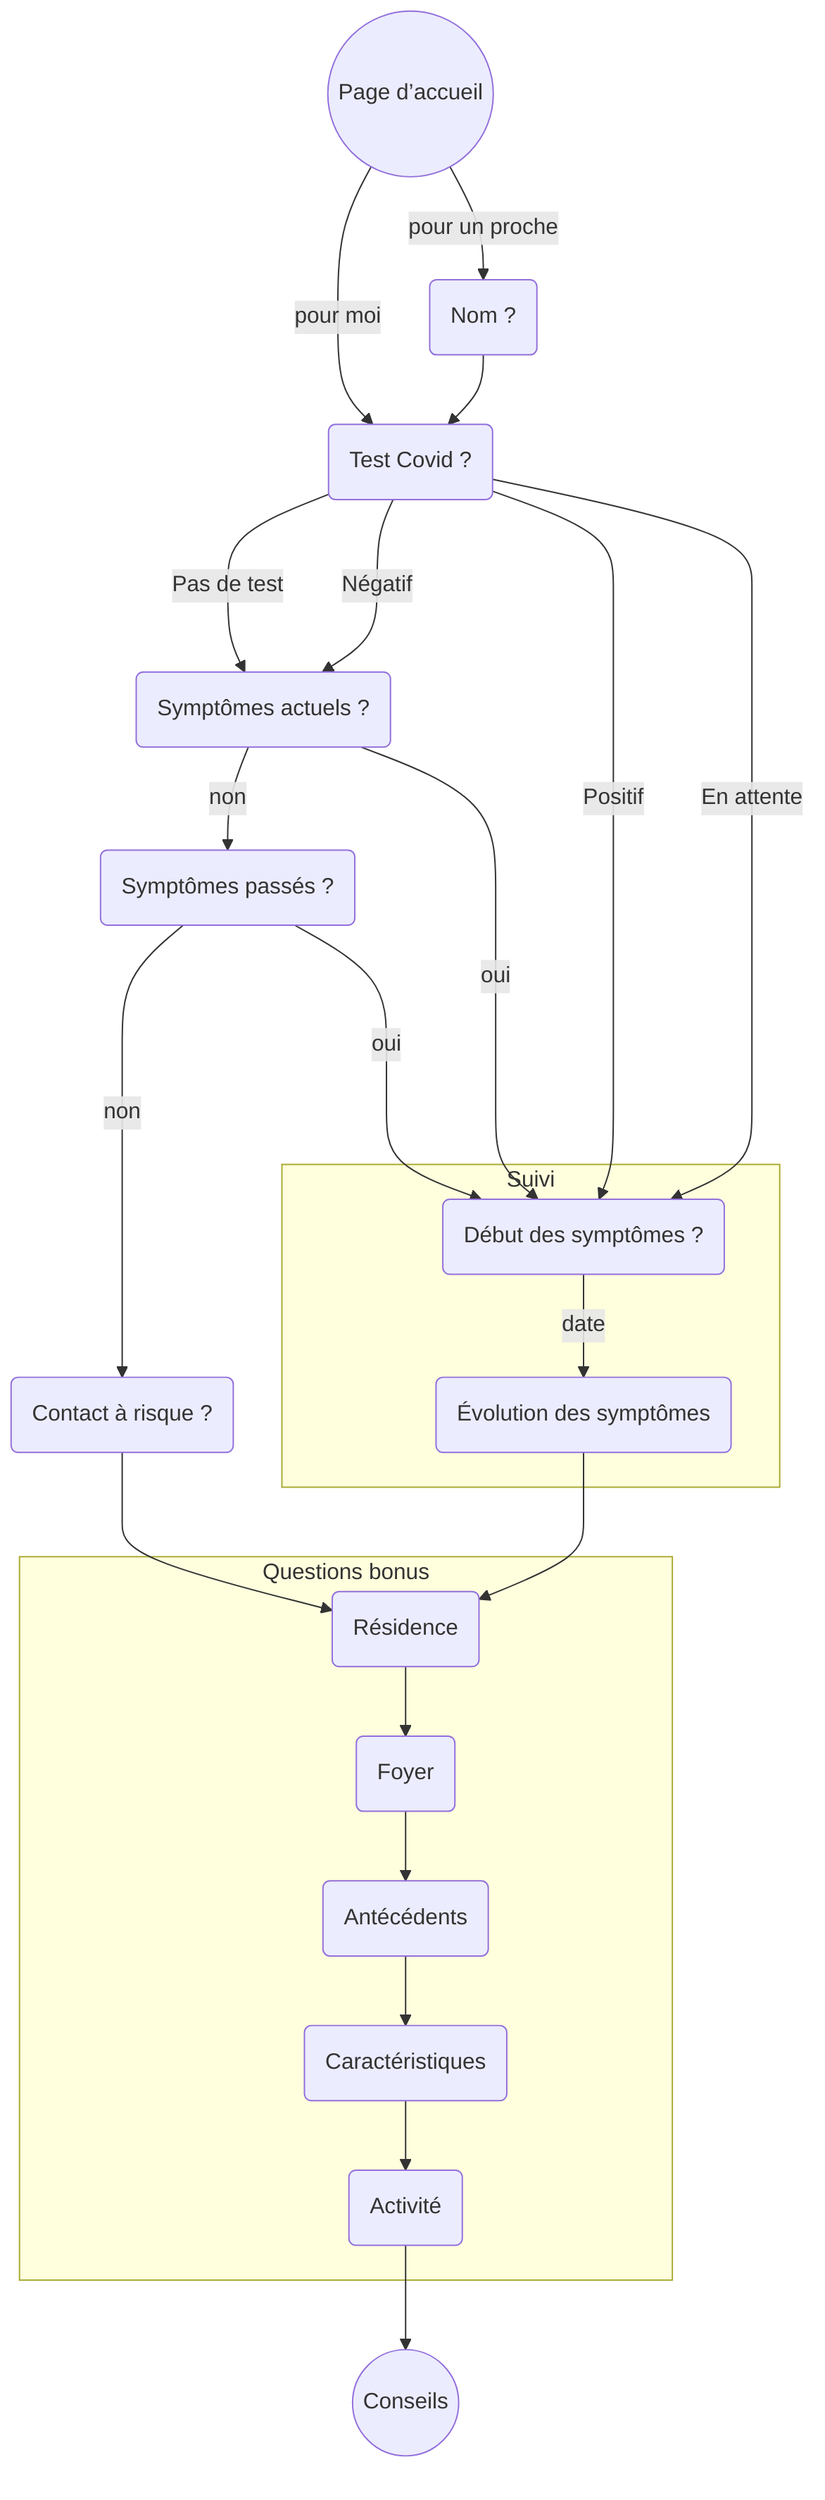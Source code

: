 graph TD
    introduction(("Page d’accueil")) -->|pour moi| depistage
    introduction(("Page d’accueil")) -->|pour un proche| nom

    nom("Nom ?") --> depistage

    depistage("Test Covid ?")
    depistage --->|Pas de test| symptomesactuels
    depistage --->|Négatif| symptomesactuels
    depistage -->|Positif| debutsymptomes
    depistage -->|En attente| debutsymptomes

    symptomesactuels("Symptômes actuels ?")
    symptomesactuels -->|non| symptomespasses
    symptomesactuels --->|oui| debutsymptomes

    symptomespasses("Symptômes passés ?")
    symptomespasses -->|non| contactarisque
    symptomespasses --->|oui| debutsymptomes

    contactarisque("Contact à risque ?")
    contactarisque --> residence

    subgraph Suivi
    debutsymptomes("Début des symptômes ?") -->|date| suivisymptomes("Évolution des symptômes")
    end

    suivisymptomes --> residence

    subgraph Questions bonus
    residence("Résidence") --> foyer("Foyer") --> antecedents("Antécédents") --> caracteristiques("Caractéristiques") --> activitepro("Activité")
    end

    activitepro --> conseils(("Conseils"))
